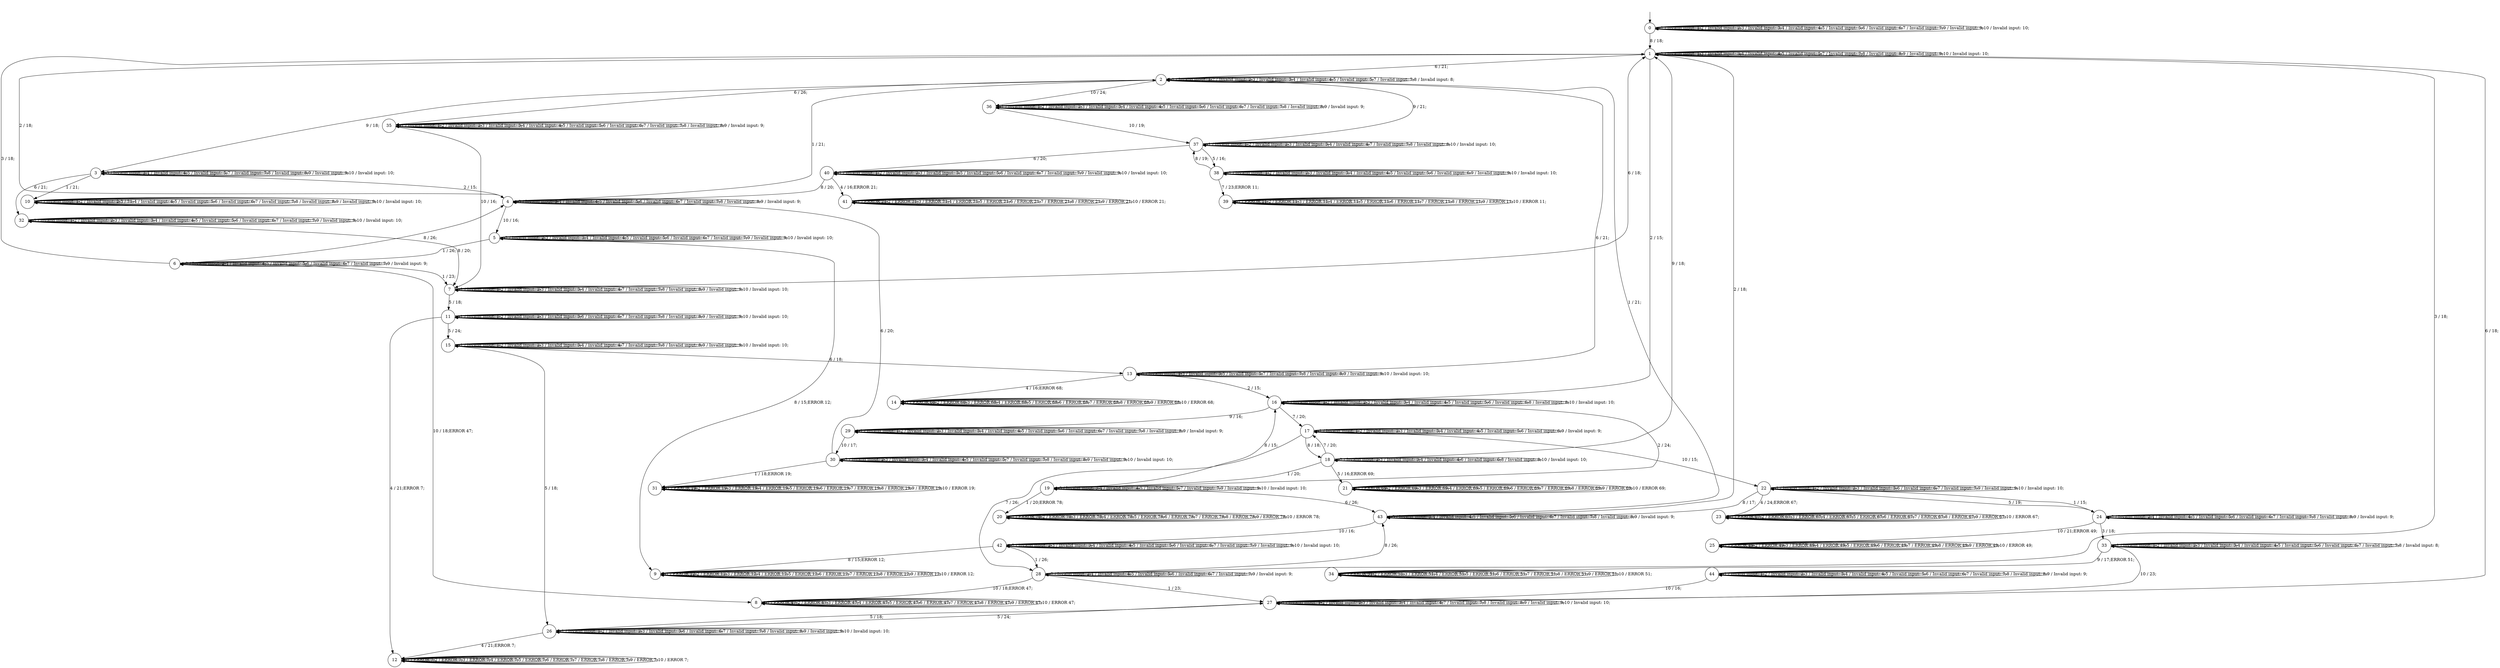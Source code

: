 digraph g {
__start0 [label="" shape="none"];

	s0 [shape="circle" label="0"];
	s1 [shape="circle" label="1"];
	s2 [shape="circle" label="2"];
	s3 [shape="circle" label="3"];
	s4 [shape="circle" label="4"];
	s5 [shape="circle" label="5"];
	s6 [shape="circle" label="6"];
	s7 [shape="circle" label="7"];
	s8 [shape="circle" label="8"];
	s9 [shape="circle" label="9"];
	s10 [shape="circle" label="10"];
	s11 [shape="circle" label="11"];
	s12 [shape="circle" label="12"];
	s13 [shape="circle" label="13"];
	s14 [shape="circle" label="14"];
	s15 [shape="circle" label="15"];
	s16 [shape="circle" label="16"];
	s17 [shape="circle" label="17"];
	s18 [shape="circle" label="18"];
	s19 [shape="circle" label="19"];
	s20 [shape="circle" label="20"];
	s21 [shape="circle" label="21"];
	s22 [shape="circle" label="22"];
	s23 [shape="circle" label="23"];
	s24 [shape="circle" label="24"];
	s25 [shape="circle" label="25"];
	s26 [shape="circle" label="26"];
	s27 [shape="circle" label="27"];
	s28 [shape="circle" label="28"];
	s29 [shape="circle" label="29"];
	s30 [shape="circle" label="30"];
	s31 [shape="circle" label="31"];
	s32 [shape="circle" label="32"];
	s33 [shape="circle" label="33"];
	s34 [shape="circle" label="34"];
	s35 [shape="circle" label="35"];
	s36 [shape="circle" label="36"];
	s37 [shape="circle" label="37"];
	s38 [shape="circle" label="38"];
	s39 [shape="circle" label="39"];
	s40 [shape="circle" label="40"];
	s41 [shape="circle" label="41"];
	s42 [shape="circle" label="42"];
	s43 [shape="circle" label="43"];
	s44 [shape="circle" label="44"];
	s0 -> s0 [label="1 / Invalid input: 1;"];
	s0 -> s0 [label="2 / Invalid input: 2;"];
	s0 -> s0 [label="3 / Invalid input: 3;"];
	s0 -> s0 [label="4 / Invalid input: 4;"];
	s0 -> s0 [label="5 / Invalid input: 5;"];
	s0 -> s0 [label="6 / Invalid input: 6;"];
	s0 -> s0 [label="7 / Invalid input: 7;"];
	s0 -> s1 [label="8 / 18;"];
	s0 -> s0 [label="9 / Invalid input: 9;"];
	s0 -> s0 [label="10 / Invalid input: 10;"];
	s1 -> s1 [label="1 / Invalid input: 1;"];
	s1 -> s16 [label="2 / 15;"];
	s1 -> s1 [label="3 / Invalid input: 3;"];
	s1 -> s1 [label="4 / Invalid input: 4;"];
	s1 -> s1 [label="5 / Invalid input: 5;"];
	s1 -> s2 [label="6 / 21;"];
	s1 -> s1 [label="7 / Invalid input: 7;"];
	s1 -> s1 [label="8 / Invalid input: 8;"];
	s1 -> s1 [label="9 / Invalid input: 9;"];
	s1 -> s1 [label="10 / Invalid input: 10;"];
	s2 -> s2 [label="1 / Invalid input: 1;"];
	s2 -> s2 [label="2 / Invalid input: 2;"];
	s2 -> s2 [label="3 / Invalid input: 3;"];
	s2 -> s2 [label="4 / Invalid input: 4;"];
	s2 -> s2 [label="5 / Invalid input: 5;"];
	s2 -> s35 [label="6 / 26;"];
	s2 -> s2 [label="7 / Invalid input: 7;"];
	s2 -> s2 [label="8 / Invalid input: 8;"];
	s2 -> s3 [label="9 / 18;"];
	s2 -> s36 [label="10 / 24;"];
	s3 -> s10 [label="1 / 21;"];
	s3 -> s4 [label="2 / 15;"];
	s3 -> s3 [label="3 / Invalid input: 3;"];
	s3 -> s3 [label="4 / Invalid input: 4;"];
	s3 -> s3 [label="5 / Invalid input: 5;"];
	s3 -> s32 [label="6 / 21;"];
	s3 -> s3 [label="7 / Invalid input: 7;"];
	s3 -> s3 [label="8 / Invalid input: 8;"];
	s3 -> s3 [label="9 / Invalid input: 9;"];
	s3 -> s3 [label="10 / Invalid input: 10;"];
	s4 -> s2 [label="1 / 21;"];
	s4 -> s1 [label="2 / 18;"];
	s4 -> s4 [label="3 / Invalid input: 3;"];
	s4 -> s4 [label="4 / Invalid input: 4;"];
	s4 -> s4 [label="5 / Invalid input: 5;"];
	s4 -> s4 [label="6 / Invalid input: 6;"];
	s4 -> s4 [label="7 / Invalid input: 7;"];
	s4 -> s4 [label="8 / Invalid input: 8;"];
	s4 -> s4 [label="9 / Invalid input: 9;"];
	s4 -> s5 [label="10 / 16;"];
	s5 -> s6 [label="1 / 26;"];
	s5 -> s5 [label="2 / Invalid input: 2;"];
	s5 -> s5 [label="3 / Invalid input: 3;"];
	s5 -> s5 [label="4 / Invalid input: 4;"];
	s5 -> s5 [label="5 / Invalid input: 5;"];
	s5 -> s5 [label="6 / Invalid input: 6;"];
	s5 -> s5 [label="7 / Invalid input: 7;"];
	s5 -> s9 [label="8 / 15;ERROR 12;"];
	s5 -> s5 [label="9 / Invalid input: 9;"];
	s5 -> s5 [label="10 / Invalid input: 10;"];
	s6 -> s7 [label="1 / 23;"];
	s6 -> s6 [label="2 / Invalid input: 2;"];
	s6 -> s1 [label="3 / 18;"];
	s6 -> s6 [label="4 / Invalid input: 4;"];
	s6 -> s6 [label="5 / Invalid input: 5;"];
	s6 -> s6 [label="6 / Invalid input: 6;"];
	s6 -> s6 [label="7 / Invalid input: 7;"];
	s6 -> s4 [label="8 / 26;"];
	s6 -> s6 [label="9 / Invalid input: 9;"];
	s6 -> s8 [label="10 / 18;ERROR 47;"];
	s7 -> s7 [label="1 / Invalid input: 1;"];
	s7 -> s7 [label="2 / Invalid input: 2;"];
	s7 -> s7 [label="3 / Invalid input: 3;"];
	s7 -> s7 [label="4 / Invalid input: 4;"];
	s7 -> s11 [label="5 / 18;"];
	s7 -> s1 [label="6 / 18;"];
	s7 -> s7 [label="7 / Invalid input: 7;"];
	s7 -> s7 [label="8 / Invalid input: 8;"];
	s7 -> s7 [label="9 / Invalid input: 9;"];
	s7 -> s7 [label="10 / Invalid input: 10;"];
	s8 -> s8 [label="1 / ERROR 47;"];
	s8 -> s8 [label="2 / ERROR 47;"];
	s8 -> s8 [label="3 / ERROR 47;"];
	s8 -> s8 [label="4 / ERROR 47;"];
	s8 -> s8 [label="5 / ERROR 47;"];
	s8 -> s8 [label="6 / ERROR 47;"];
	s8 -> s8 [label="7 / ERROR 47;"];
	s8 -> s8 [label="8 / ERROR 47;"];
	s8 -> s8 [label="9 / ERROR 47;"];
	s8 -> s8 [label="10 / ERROR 47;"];
	s9 -> s9 [label="1 / ERROR 12;"];
	s9 -> s9 [label="2 / ERROR 12;"];
	s9 -> s9 [label="3 / ERROR 12;"];
	s9 -> s9 [label="4 / ERROR 12;"];
	s9 -> s9 [label="5 / ERROR 12;"];
	s9 -> s9 [label="6 / ERROR 12;"];
	s9 -> s9 [label="7 / ERROR 12;"];
	s9 -> s9 [label="8 / ERROR 12;"];
	s9 -> s9 [label="9 / ERROR 12;"];
	s9 -> s9 [label="10 / ERROR 12;"];
	s10 -> s10 [label="1 / Invalid input: 1;"];
	s10 -> s10 [label="2 / Invalid input: 2;"];
	s10 -> s10 [label="3 / 21;"];
	s10 -> s10 [label="4 / Invalid input: 4;"];
	s10 -> s10 [label="5 / Invalid input: 5;"];
	s10 -> s10 [label="6 / Invalid input: 6;"];
	s10 -> s10 [label="7 / Invalid input: 7;"];
	s10 -> s10 [label="8 / Invalid input: 8;"];
	s10 -> s10 [label="9 / Invalid input: 9;"];
	s10 -> s10 [label="10 / Invalid input: 10;"];
	s11 -> s11 [label="1 / Invalid input: 1;"];
	s11 -> s11 [label="2 / Invalid input: 2;"];
	s11 -> s11 [label="3 / Invalid input: 3;"];
	s11 -> s12 [label="4 / 21;ERROR 7;"];
	s11 -> s15 [label="5 / 24;"];
	s11 -> s11 [label="6 / Invalid input: 6;"];
	s11 -> s11 [label="7 / Invalid input: 7;"];
	s11 -> s11 [label="8 / Invalid input: 8;"];
	s11 -> s11 [label="9 / Invalid input: 9;"];
	s11 -> s11 [label="10 / Invalid input: 10;"];
	s12 -> s12 [label="1 / ERROR 7;"];
	s12 -> s12 [label="2 / ERROR 7;"];
	s12 -> s12 [label="3 / ERROR 7;"];
	s12 -> s12 [label="4 / ERROR 7;"];
	s12 -> s12 [label="5 / ERROR 7;"];
	s12 -> s12 [label="6 / ERROR 7;"];
	s12 -> s12 [label="7 / ERROR 7;"];
	s12 -> s12 [label="8 / ERROR 7;"];
	s12 -> s12 [label="9 / ERROR 7;"];
	s12 -> s12 [label="10 / ERROR 7;"];
	s13 -> s13 [label="1 / Invalid input: 1;"];
	s13 -> s16 [label="2 / 15;"];
	s13 -> s13 [label="3 / Invalid input: 3;"];
	s13 -> s14 [label="4 / 16;ERROR 68;"];
	s13 -> s13 [label="5 / Invalid input: 5;"];
	s13 -> s2 [label="6 / 21;"];
	s13 -> s13 [label="7 / Invalid input: 7;"];
	s13 -> s13 [label="8 / Invalid input: 8;"];
	s13 -> s13 [label="9 / Invalid input: 9;"];
	s13 -> s13 [label="10 / Invalid input: 10;"];
	s14 -> s14 [label="1 / ERROR 68;"];
	s14 -> s14 [label="2 / ERROR 68;"];
	s14 -> s14 [label="3 / ERROR 68;"];
	s14 -> s14 [label="4 / ERROR 68;"];
	s14 -> s14 [label="5 / ERROR 68;"];
	s14 -> s14 [label="6 / ERROR 68;"];
	s14 -> s14 [label="7 / ERROR 68;"];
	s14 -> s14 [label="8 / ERROR 68;"];
	s14 -> s14 [label="9 / ERROR 68;"];
	s14 -> s14 [label="10 / ERROR 68;"];
	s15 -> s15 [label="1 / Invalid input: 1;"];
	s15 -> s15 [label="2 / Invalid input: 2;"];
	s15 -> s15 [label="3 / Invalid input: 3;"];
	s15 -> s15 [label="4 / Invalid input: 4;"];
	s15 -> s26 [label="5 / 18;"];
	s15 -> s13 [label="6 / 18;"];
	s15 -> s15 [label="7 / Invalid input: 7;"];
	s15 -> s15 [label="8 / Invalid input: 8;"];
	s15 -> s15 [label="9 / Invalid input: 9;"];
	s15 -> s15 [label="10 / Invalid input: 10;"];
	s16 -> s16 [label="1 / Invalid input: 1;"];
	s16 -> s16 [label="2 / Invalid input: 2;"];
	s16 -> s16 [label="3 / Invalid input: 3;"];
	s16 -> s16 [label="4 / Invalid input: 4;"];
	s16 -> s16 [label="5 / Invalid input: 5;"];
	s16 -> s16 [label="6 / Invalid input: 6;"];
	s16 -> s17 [label="7 / 20;"];
	s16 -> s16 [label="8 / Invalid input: 8;"];
	s16 -> s29 [label="9 / 16;"];
	s16 -> s16 [label="10 / Invalid input: 10;"];
	s17 -> s17 [label="1 / Invalid input: 1;"];
	s17 -> s17 [label="2 / Invalid input: 2;"];
	s17 -> s17 [label="3 / Invalid input: 3;"];
	s17 -> s17 [label="4 / Invalid input: 4;"];
	s17 -> s17 [label="5 / Invalid input: 5;"];
	s17 -> s17 [label="6 / Invalid input: 6;"];
	s17 -> s28 [label="7 / 26;"];
	s17 -> s18 [label="8 / 18;"];
	s17 -> s17 [label="9 / Invalid input: 9;"];
	s17 -> s22 [label="10 / 15;"];
	s18 -> s19 [label="1 / 20;"];
	s18 -> s18 [label="2 / Invalid input: 2;"];
	s18 -> s18 [label="3 / Invalid input: 3;"];
	s18 -> s18 [label="4 / Invalid input: 4;"];
	s18 -> s21 [label="5 / 16;ERROR 69;"];
	s18 -> s18 [label="6 / Invalid input: 6;"];
	s18 -> s17 [label="7 / 20;"];
	s18 -> s18 [label="8 / Invalid input: 8;"];
	s18 -> s1 [label="9 / 18;"];
	s18 -> s18 [label="10 / Invalid input: 10;"];
	s19 -> s20 [label="1 / 20;ERROR 78;"];
	s19 -> s16 [label="2 / 24;"];
	s19 -> s19 [label="3 / Invalid input: 3;"];
	s19 -> s19 [label="4 / Invalid input: 4;"];
	s19 -> s19 [label="5 / Invalid input: 5;"];
	s19 -> s43 [label="6 / 26;"];
	s19 -> s19 [label="7 / Invalid input: 7;"];
	s19 -> s16 [label="8 / 15;"];
	s19 -> s19 [label="9 / Invalid input: 9;"];
	s19 -> s19 [label="10 / Invalid input: 10;"];
	s20 -> s20 [label="1 / ERROR 78;"];
	s20 -> s20 [label="2 / ERROR 78;"];
	s20 -> s20 [label="3 / ERROR 78;"];
	s20 -> s20 [label="4 / ERROR 78;"];
	s20 -> s20 [label="5 / ERROR 78;"];
	s20 -> s20 [label="6 / ERROR 78;"];
	s20 -> s20 [label="7 / ERROR 78;"];
	s20 -> s20 [label="8 / ERROR 78;"];
	s20 -> s20 [label="9 / ERROR 78;"];
	s20 -> s20 [label="10 / ERROR 78;"];
	s21 -> s21 [label="1 / ERROR 69;"];
	s21 -> s21 [label="2 / ERROR 69;"];
	s21 -> s21 [label="3 / ERROR 69;"];
	s21 -> s21 [label="4 / ERROR 69;"];
	s21 -> s21 [label="5 / ERROR 69;"];
	s21 -> s21 [label="6 / ERROR 69;"];
	s21 -> s21 [label="7 / ERROR 69;"];
	s21 -> s21 [label="8 / ERROR 69;"];
	s21 -> s21 [label="9 / ERROR 69;"];
	s21 -> s21 [label="10 / ERROR 69;"];
	s22 -> s22 [label="1 / Invalid input: 1;"];
	s22 -> s22 [label="2 / Invalid input: 2;"];
	s22 -> s22 [label="3 / Invalid input: 3;"];
	s22 -> s23 [label="4 / 24;ERROR 67;"];
	s22 -> s24 [label="5 / 19;"];
	s22 -> s22 [label="6 / Invalid input: 6;"];
	s22 -> s22 [label="7 / Invalid input: 7;"];
	s22 -> s43 [label="8 / 17;"];
	s22 -> s22 [label="9 / Invalid input: 9;"];
	s22 -> s22 [label="10 / Invalid input: 10;"];
	s23 -> s23 [label="1 / ERROR 67;"];
	s23 -> s23 [label="2 / ERROR 67;"];
	s23 -> s23 [label="3 / ERROR 67;"];
	s23 -> s23 [label="4 / ERROR 67;"];
	s23 -> s23 [label="5 / ERROR 67;"];
	s23 -> s23 [label="6 / ERROR 67;"];
	s23 -> s23 [label="7 / ERROR 67;"];
	s23 -> s23 [label="8 / ERROR 67;"];
	s23 -> s23 [label="9 / ERROR 67;"];
	s23 -> s23 [label="10 / ERROR 67;"];
	s24 -> s22 [label="1 / 15;"];
	s24 -> s24 [label="2 / Invalid input: 2;"];
	s24 -> s33 [label="3 / 18;"];
	s24 -> s24 [label="4 / Invalid input: 4;"];
	s24 -> s24 [label="5 / Invalid input: 5;"];
	s24 -> s24 [label="6 / Invalid input: 6;"];
	s24 -> s24 [label="7 / Invalid input: 7;"];
	s24 -> s24 [label="8 / Invalid input: 8;"];
	s24 -> s24 [label="9 / Invalid input: 9;"];
	s24 -> s25 [label="10 / 21;ERROR 49;"];
	s25 -> s25 [label="1 / ERROR 49;"];
	s25 -> s25 [label="2 / ERROR 49;"];
	s25 -> s25 [label="3 / ERROR 49;"];
	s25 -> s25 [label="4 / ERROR 49;"];
	s25 -> s25 [label="5 / ERROR 49;"];
	s25 -> s25 [label="6 / ERROR 49;"];
	s25 -> s25 [label="7 / ERROR 49;"];
	s25 -> s25 [label="8 / ERROR 49;"];
	s25 -> s25 [label="9 / ERROR 49;"];
	s25 -> s25 [label="10 / ERROR 49;"];
	s26 -> s26 [label="1 / Invalid input: 1;"];
	s26 -> s26 [label="2 / Invalid input: 2;"];
	s26 -> s26 [label="3 / Invalid input: 3;"];
	s26 -> s12 [label="4 / 21;ERROR 7;"];
	s26 -> s27 [label="5 / 24;"];
	s26 -> s26 [label="6 / Invalid input: 6;"];
	s26 -> s26 [label="7 / Invalid input: 7;"];
	s26 -> s26 [label="8 / Invalid input: 8;"];
	s26 -> s26 [label="9 / Invalid input: 9;"];
	s26 -> s26 [label="10 / Invalid input: 10;"];
	s27 -> s27 [label="1 / Invalid input: 1;"];
	s27 -> s27 [label="2 / Invalid input: 2;"];
	s27 -> s27 [label="3 / Invalid input: 3;"];
	s27 -> s27 [label="4 / Invalid input: 4;"];
	s27 -> s26 [label="5 / 18;"];
	s27 -> s1 [label="6 / 18;"];
	s27 -> s27 [label="7 / Invalid input: 7;"];
	s27 -> s27 [label="8 / Invalid input: 8;"];
	s27 -> s27 [label="9 / Invalid input: 9;"];
	s27 -> s27 [label="10 / Invalid input: 10;"];
	s28 -> s27 [label="1 / 23;"];
	s28 -> s28 [label="2 / Invalid input: 2;"];
	s28 -> s1 [label="3 / 18;"];
	s28 -> s28 [label="4 / Invalid input: 4;"];
	s28 -> s28 [label="5 / Invalid input: 5;"];
	s28 -> s28 [label="6 / Invalid input: 6;"];
	s28 -> s28 [label="7 / Invalid input: 7;"];
	s28 -> s43 [label="8 / 26;"];
	s28 -> s28 [label="9 / Invalid input: 9;"];
	s28 -> s8 [label="10 / 18;ERROR 47;"];
	s29 -> s29 [label="1 / Invalid input: 1;"];
	s29 -> s29 [label="2 / Invalid input: 2;"];
	s29 -> s29 [label="3 / Invalid input: 3;"];
	s29 -> s29 [label="4 / Invalid input: 4;"];
	s29 -> s29 [label="5 / Invalid input: 5;"];
	s29 -> s29 [label="6 / Invalid input: 6;"];
	s29 -> s29 [label="7 / Invalid input: 7;"];
	s29 -> s29 [label="8 / Invalid input: 8;"];
	s29 -> s29 [label="9 / Invalid input: 9;"];
	s29 -> s30 [label="10 / 17;"];
	s30 -> s31 [label="1 / 18;ERROR 19;"];
	s30 -> s30 [label="2 / Invalid input: 2;"];
	s30 -> s30 [label="3 / Invalid input: 3;"];
	s30 -> s30 [label="4 / Invalid input: 4;"];
	s30 -> s30 [label="5 / Invalid input: 5;"];
	s30 -> s4 [label="6 / 20;"];
	s30 -> s30 [label="7 / Invalid input: 7;"];
	s30 -> s30 [label="8 / Invalid input: 8;"];
	s30 -> s30 [label="9 / Invalid input: 9;"];
	s30 -> s30 [label="10 / Invalid input: 10;"];
	s31 -> s31 [label="1 / ERROR 19;"];
	s31 -> s31 [label="2 / ERROR 19;"];
	s31 -> s31 [label="3 / ERROR 19;"];
	s31 -> s31 [label="4 / ERROR 19;"];
	s31 -> s31 [label="5 / ERROR 19;"];
	s31 -> s31 [label="6 / ERROR 19;"];
	s31 -> s31 [label="7 / ERROR 19;"];
	s31 -> s31 [label="8 / ERROR 19;"];
	s31 -> s31 [label="9 / ERROR 19;"];
	s31 -> s31 [label="10 / ERROR 19;"];
	s32 -> s32 [label="1 / Invalid input: 1;"];
	s32 -> s32 [label="2 / Invalid input: 2;"];
	s32 -> s32 [label="3 / Invalid input: 3;"];
	s32 -> s32 [label="4 / Invalid input: 4;"];
	s32 -> s32 [label="5 / Invalid input: 5;"];
	s32 -> s32 [label="6 / Invalid input: 6;"];
	s32 -> s32 [label="7 / Invalid input: 7;"];
	s32 -> s7 [label="8 / 20;"];
	s32 -> s32 [label="9 / Invalid input: 9;"];
	s32 -> s32 [label="10 / Invalid input: 10;"];
	s33 -> s33 [label="1 / Invalid input: 1;"];
	s33 -> s33 [label="2 / Invalid input: 2;"];
	s33 -> s33 [label="3 / Invalid input: 3;"];
	s33 -> s33 [label="4 / Invalid input: 4;"];
	s33 -> s33 [label="5 / Invalid input: 5;"];
	s33 -> s33 [label="6 / Invalid input: 6;"];
	s33 -> s33 [label="7 / Invalid input: 7;"];
	s33 -> s33 [label="8 / Invalid input: 8;"];
	s33 -> s34 [label="9 / 17;ERROR 51;"];
	s33 -> s27 [label="10 / 23;"];
	s34 -> s34 [label="1 / ERROR 51;"];
	s34 -> s34 [label="2 / ERROR 51;"];
	s34 -> s34 [label="3 / ERROR 51;"];
	s34 -> s34 [label="4 / ERROR 51;"];
	s34 -> s34 [label="5 / ERROR 51;"];
	s34 -> s34 [label="6 / ERROR 51;"];
	s34 -> s34 [label="7 / ERROR 51;"];
	s34 -> s34 [label="8 / ERROR 51;"];
	s34 -> s34 [label="9 / ERROR 51;"];
	s34 -> s34 [label="10 / ERROR 51;"];
	s35 -> s35 [label="1 / Invalid input: 1;"];
	s35 -> s35 [label="2 / Invalid input: 2;"];
	s35 -> s35 [label="3 / Invalid input: 3;"];
	s35 -> s35 [label="4 / Invalid input: 4;"];
	s35 -> s35 [label="5 / Invalid input: 5;"];
	s35 -> s35 [label="6 / Invalid input: 6;"];
	s35 -> s35 [label="7 / Invalid input: 7;"];
	s35 -> s35 [label="8 / Invalid input: 8;"];
	s35 -> s35 [label="9 / Invalid input: 9;"];
	s35 -> s7 [label="10 / 16;"];
	s36 -> s36 [label="1 / Invalid input: 1;"];
	s36 -> s36 [label="2 / Invalid input: 2;"];
	s36 -> s36 [label="3 / Invalid input: 3;"];
	s36 -> s36 [label="4 / Invalid input: 4;"];
	s36 -> s36 [label="5 / Invalid input: 5;"];
	s36 -> s36 [label="6 / Invalid input: 6;"];
	s36 -> s36 [label="7 / Invalid input: 7;"];
	s36 -> s36 [label="8 / Invalid input: 8;"];
	s36 -> s36 [label="9 / Invalid input: 9;"];
	s36 -> s37 [label="10 / 19;"];
	s37 -> s37 [label="1 / Invalid input: 1;"];
	s37 -> s37 [label="2 / Invalid input: 2;"];
	s37 -> s37 [label="3 / Invalid input: 3;"];
	s37 -> s37 [label="4 / Invalid input: 4;"];
	s37 -> s38 [label="5 / 16;"];
	s37 -> s40 [label="6 / 20;"];
	s37 -> s37 [label="7 / Invalid input: 7;"];
	s37 -> s37 [label="8 / Invalid input: 8;"];
	s37 -> s2 [label="9 / 21;"];
	s37 -> s37 [label="10 / Invalid input: 10;"];
	s38 -> s38 [label="1 / Invalid input: 1;"];
	s38 -> s38 [label="2 / Invalid input: 2;"];
	s38 -> s38 [label="3 / Invalid input: 3;"];
	s38 -> s38 [label="4 / Invalid input: 4;"];
	s38 -> s38 [label="5 / Invalid input: 5;"];
	s38 -> s38 [label="6 / Invalid input: 6;"];
	s38 -> s39 [label="7 / 23;ERROR 11;"];
	s38 -> s37 [label="8 / 19;"];
	s38 -> s38 [label="9 / Invalid input: 9;"];
	s38 -> s38 [label="10 / Invalid input: 10;"];
	s39 -> s39 [label="1 / ERROR 11;"];
	s39 -> s39 [label="2 / ERROR 11;"];
	s39 -> s39 [label="3 / ERROR 11;"];
	s39 -> s39 [label="4 / ERROR 11;"];
	s39 -> s39 [label="5 / ERROR 11;"];
	s39 -> s39 [label="6 / ERROR 11;"];
	s39 -> s39 [label="7 / ERROR 11;"];
	s39 -> s39 [label="8 / ERROR 11;"];
	s39 -> s39 [label="9 / ERROR 11;"];
	s39 -> s39 [label="10 / ERROR 11;"];
	s40 -> s40 [label="1 / Invalid input: 1;"];
	s40 -> s40 [label="2 / Invalid input: 2;"];
	s40 -> s40 [label="3 / Invalid input: 3;"];
	s40 -> s41 [label="4 / 16;ERROR 21;"];
	s40 -> s40 [label="5 / Invalid input: 5;"];
	s40 -> s40 [label="6 / Invalid input: 6;"];
	s40 -> s40 [label="7 / Invalid input: 7;"];
	s40 -> s4 [label="8 / 20;"];
	s40 -> s40 [label="9 / Invalid input: 9;"];
	s40 -> s40 [label="10 / Invalid input: 10;"];
	s41 -> s41 [label="1 / ERROR 21;"];
	s41 -> s41 [label="2 / ERROR 21;"];
	s41 -> s41 [label="3 / ERROR 21;"];
	s41 -> s41 [label="4 / ERROR 21;"];
	s41 -> s41 [label="5 / ERROR 21;"];
	s41 -> s41 [label="6 / ERROR 21;"];
	s41 -> s41 [label="7 / ERROR 21;"];
	s41 -> s41 [label="8 / ERROR 21;"];
	s41 -> s41 [label="9 / ERROR 21;"];
	s41 -> s41 [label="10 / ERROR 21;"];
	s42 -> s28 [label="1 / 26;"];
	s42 -> s42 [label="2 / Invalid input: 2;"];
	s42 -> s42 [label="3 / Invalid input: 3;"];
	s42 -> s42 [label="4 / Invalid input: 4;"];
	s42 -> s42 [label="5 / Invalid input: 5;"];
	s42 -> s42 [label="6 / Invalid input: 6;"];
	s42 -> s42 [label="7 / Invalid input: 7;"];
	s42 -> s9 [label="8 / 15;ERROR 12;"];
	s42 -> s42 [label="9 / Invalid input: 9;"];
	s42 -> s42 [label="10 / Invalid input: 10;"];
	s43 -> s2 [label="1 / 21;"];
	s43 -> s1 [label="2 / 18;"];
	s43 -> s43 [label="3 / Invalid input: 3;"];
	s43 -> s43 [label="4 / Invalid input: 4;"];
	s43 -> s43 [label="5 / Invalid input: 5;"];
	s43 -> s43 [label="6 / Invalid input: 6;"];
	s43 -> s43 [label="7 / Invalid input: 7;"];
	s43 -> s43 [label="8 / Invalid input: 8;"];
	s43 -> s43 [label="9 / Invalid input: 9;"];
	s43 -> s42 [label="10 / 16;"];
	s44 -> s44 [label="1 / Invalid input: 1;"];
	s44 -> s44 [label="2 / Invalid input: 2;"];
	s44 -> s44 [label="3 / Invalid input: 3;"];
	s44 -> s44 [label="4 / Invalid input: 4;"];
	s44 -> s44 [label="5 / Invalid input: 5;"];
	s44 -> s44 [label="6 / Invalid input: 6;"];
	s44 -> s44 [label="7 / Invalid input: 7;"];
	s44 -> s44 [label="8 / Invalid input: 8;"];
	s44 -> s44 [label="9 / Invalid input: 9;"];
	s44 -> s27 [label="10 / 16;"];

__start0 -> s0;
}
